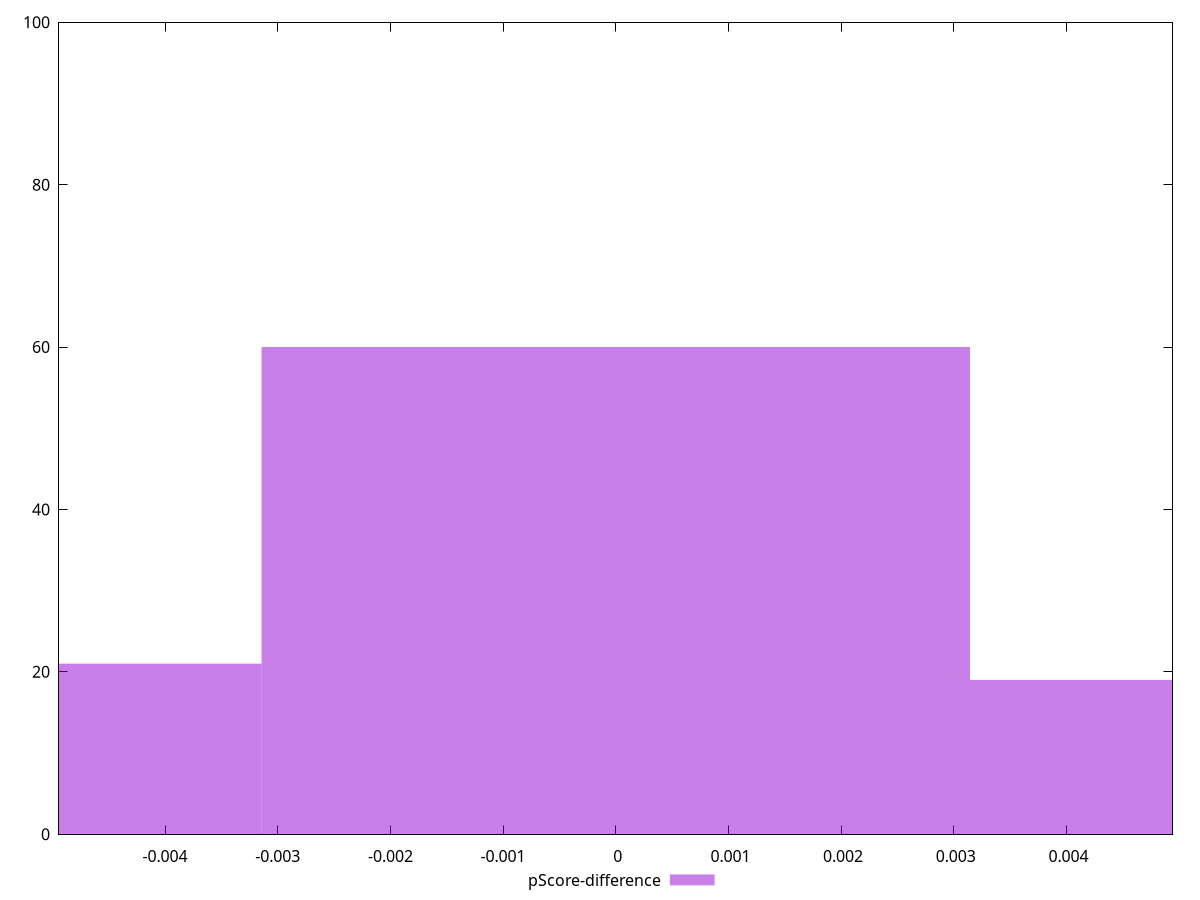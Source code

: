 reset

$pScoreDifference <<EOF
0 60
0.006287060105245902 19
-0.006287060105245902 21
EOF

set key outside below
set boxwidth 0.006287060105245902
set xrange [-0.004941176470588227:0.004941176470588227]
set yrange [0:100]
set trange [0:100]
set style fill transparent solid 0.5 noborder
set terminal svg size 640, 490 enhanced background rgb 'white'
set output "report_00009_2021-02-08T22-37-41.559Z/render-blocking-resources/samples/pages+cached/pScore-difference/histogram.svg"

plot $pScoreDifference title "pScore-difference" with boxes

reset
